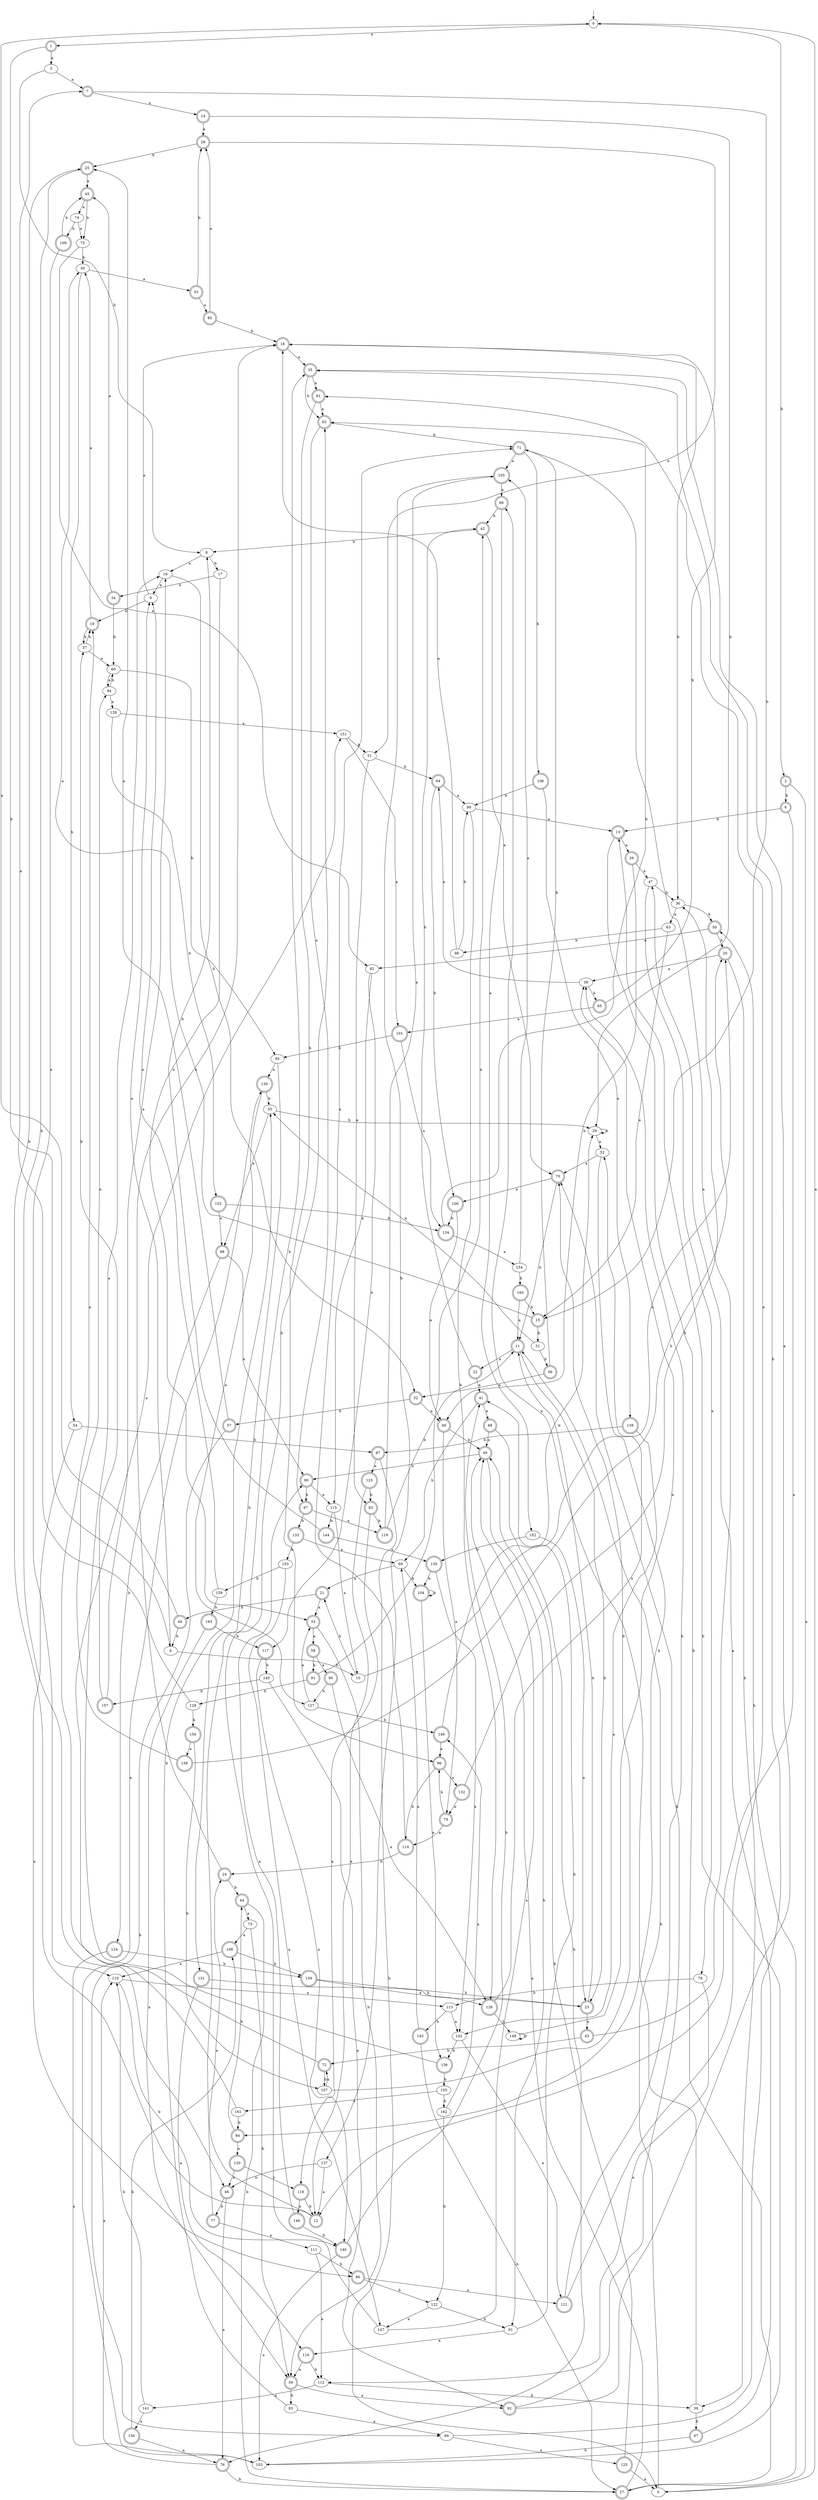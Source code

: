 digraph RandomDFA {
  __start0 [label="", shape=none];
  __start0 -> 0 [label=""];
  0 [shape=circle]
  0 -> 1 [label="a"]
  0 -> 2 [label="b"]
  1 [shape=doublecircle]
  1 -> 3 [label="a"]
  1 -> 4 [label="b"]
  2 [shape=doublecircle]
  2 -> 5 [label="a"]
  2 -> 6 [label="b"]
  3
  3 -> 7 [label="a"]
  3 -> 8 [label="b"]
  4
  4 -> 9 [label="a"]
  4 -> 10 [label="b"]
  5
  5 -> 0 [label="a"]
  5 -> 11 [label="b"]
  6 [shape=doublecircle]
  6 -> 12 [label="a"]
  6 -> 13 [label="b"]
  7 [shape=doublecircle]
  7 -> 14 [label="a"]
  7 -> 15 [label="b"]
  8
  8 -> 16 [label="a"]
  8 -> 17 [label="b"]
  9
  9 -> 18 [label="a"]
  9 -> 19 [label="b"]
  10
  10 -> 20 [label="a"]
  10 -> 21 [label="b"]
  11 [shape=doublecircle]
  11 -> 22 [label="a"]
  11 -> 23 [label="b"]
  12 [shape=doublecircle]
  12 -> 24 [label="a"]
  12 -> 25 [label="b"]
  13 [shape=doublecircle]
  13 -> 26 [label="a"]
  13 -> 27 [label="b"]
  14 [shape=doublecircle]
  14 -> 28 [label="a"]
  14 -> 29 [label="b"]
  15 [shape=doublecircle]
  15 -> 30 [label="a"]
  15 -> 31 [label="b"]
  16
  16 -> 9 [label="a"]
  16 -> 32 [label="b"]
  17
  17 -> 33 [label="a"]
  17 -> 34 [label="b"]
  18 [shape=doublecircle]
  18 -> 35 [label="a"]
  18 -> 36 [label="b"]
  19 [shape=doublecircle]
  19 -> 30 [label="a"]
  19 -> 37 [label="b"]
  20 [shape=doublecircle]
  20 -> 38 [label="a"]
  20 -> 39 [label="b"]
  21 [shape=doublecircle]
  21 -> 33 [label="a"]
  21 -> 40 [label="b"]
  22 [shape=doublecircle]
  22 -> 41 [label="a"]
  22 -> 42 [label="b"]
  23 [shape=doublecircle]
  23 -> 43 [label="a"]
  23 -> 11 [label="b"]
  24 [shape=doublecircle]
  24 -> 18 [label="a"]
  24 -> 44 [label="b"]
  25 [shape=doublecircle]
  25 -> 45 [label="a"]
  25 -> 46 [label="b"]
  26 [shape=doublecircle]
  26 -> 47 [label="a"]
  26 -> 48 [label="b"]
  27 [shape=doublecircle]
  27 -> 49 [label="a"]
  27 -> 50 [label="b"]
  28 [shape=doublecircle]
  28 -> 51 [label="a"]
  28 -> 25 [label="b"]
  29
  29 -> 52 [label="a"]
  29 -> 29 [label="b"]
  30
  30 -> 53 [label="a"]
  30 -> 54 [label="b"]
  31
  31 -> 55 [label="a"]
  31 -> 56 [label="b"]
  32 [shape=doublecircle]
  32 -> 48 [label="a"]
  32 -> 57 [label="b"]
  33 [shape=doublecircle]
  33 -> 58 [label="a"]
  33 -> 59 [label="b"]
  34 [shape=doublecircle]
  34 -> 45 [label="a"]
  34 -> 60 [label="b"]
  35 [shape=doublecircle]
  35 -> 61 [label="a"]
  35 -> 62 [label="b"]
  36
  36 -> 63 [label="a"]
  36 -> 50 [label="b"]
  37
  37 -> 60 [label="a"]
  37 -> 19 [label="b"]
  38
  38 -> 64 [label="a"]
  38 -> 65 [label="b"]
  39
  39 -> 66 [label="a"]
  39 -> 67 [label="b"]
  40 [shape=doublecircle]
  40 -> 0 [label="a"]
  40 -> 4 [label="b"]
  41 [shape=doublecircle]
  41 -> 68 [label="a"]
  41 -> 69 [label="b"]
  42 [shape=doublecircle]
  42 -> 70 [label="a"]
  42 -> 8 [label="b"]
  43 [shape=doublecircle]
  43 -> 71 [label="a"]
  43 -> 72 [label="b"]
  44 [shape=doublecircle]
  44 -> 73 [label="a"]
  44 -> 27 [label="b"]
  45 [shape=doublecircle]
  45 -> 74 [label="a"]
  45 -> 75 [label="b"]
  46 [shape=doublecircle]
  46 -> 76 [label="a"]
  46 -> 77 [label="b"]
  47
  47 -> 78 [label="a"]
  47 -> 36 [label="b"]
  48 [shape=doublecircle]
  48 -> 79 [label="a"]
  48 -> 49 [label="b"]
  49 [shape=doublecircle]
  49 -> 80 [label="a"]
  49 -> 81 [label="b"]
  50 [shape=doublecircle]
  50 -> 82 [label="a"]
  50 -> 20 [label="b"]
  51
  51 -> 83 [label="a"]
  51 -> 64 [label="b"]
  52
  52 -> 70 [label="a"]
  52 -> 84 [label="b"]
  53 [shape=doublecircle]
  53 -> 85 [label="a"]
  53 -> 28 [label="b"]
  54
  54 -> 86 [label="a"]
  54 -> 87 [label="b"]
  55
  55 -> 88 [label="a"]
  55 -> 29 [label="b"]
  56 [shape=doublecircle]
  56 -> 32 [label="a"]
  56 -> 71 [label="b"]
  57 [shape=doublecircle]
  57 -> 25 [label="a"]
  57 -> 89 [label="b"]
  58 [shape=doublecircle]
  58 -> 90 [label="a"]
  58 -> 91 [label="b"]
  59 [shape=doublecircle]
  59 -> 92 [label="a"]
  59 -> 93 [label="b"]
  60
  60 -> 94 [label="a"]
  60 -> 95 [label="b"]
  61 [shape=doublecircle]
  61 -> 62 [label="a"]
  61 -> 96 [label="b"]
  62 [shape=doublecircle]
  62 -> 97 [label="a"]
  62 -> 71 [label="b"]
  63
  63 -> 15 [label="a"]
  63 -> 98 [label="b"]
  64 [shape=doublecircle]
  64 -> 99 [label="a"]
  64 -> 100 [label="b"]
  65 [shape=doublecircle]
  65 -> 101 [label="a"]
  65 -> 18 [label="b"]
  66 [shape=doublecircle]
  66 -> 102 [label="a"]
  66 -> 42 [label="b"]
  67 [shape=doublecircle]
  67 -> 47 [label="a"]
  67 -> 103 [label="b"]
  68 [shape=doublecircle]
  68 -> 49 [label="a"]
  68 -> 76 [label="b"]
  69
  69 -> 21 [label="a"]
  69 -> 104 [label="b"]
  70 [shape=doublecircle]
  70 -> 100 [label="a"]
  70 -> 11 [label="b"]
  71 [shape=doublecircle]
  71 -> 105 [label="a"]
  71 -> 106 [label="b"]
  72 [shape=doublecircle]
  72 -> 19 [label="a"]
  72 -> 107 [label="b"]
  73
  73 -> 108 [label="a"]
  73 -> 59 [label="b"]
  74
  74 -> 75 [label="a"]
  74 -> 109 [label="b"]
  75
  75 -> 82 [label="a"]
  75 -> 30 [label="b"]
  76 [shape=doublecircle]
  76 -> 110 [label="a"]
  76 -> 27 [label="b"]
  77 [shape=doublecircle]
  77 -> 111 [label="a"]
  77 -> 35 [label="b"]
  78
  78 -> 112 [label="a"]
  78 -> 113 [label="b"]
  79 [shape=doublecircle]
  79 -> 114 [label="a"]
  79 -> 96 [label="b"]
  80 [shape=doublecircle]
  80 -> 115 [label="a"]
  80 -> 97 [label="b"]
  81
  81 -> 116 [label="a"]
  81 -> 41 [label="b"]
  82
  82 -> 115 [label="a"]
  82 -> 117 [label="b"]
  83 [shape=doublecircle]
  83 -> 118 [label="a"]
  83 -> 119 [label="b"]
  84 [shape=doublecircle]
  84 -> 120 [label="a"]
  84 -> 44 [label="b"]
  85 [shape=doublecircle]
  85 -> 28 [label="a"]
  85 -> 18 [label="b"]
  86 [shape=doublecircle]
  86 -> 121 [label="a"]
  86 -> 122 [label="b"]
  87 [shape=doublecircle]
  87 -> 123 [label="a"]
  87 -> 5 [label="b"]
  88 [shape=doublecircle]
  88 -> 80 [label="a"]
  88 -> 124 [label="b"]
  89
  89 -> 125 [label="a"]
  89 -> 35 [label="b"]
  90 [shape=doublecircle]
  90 -> 126 [label="a"]
  90 -> 127 [label="b"]
  91 [shape=doublecircle]
  91 -> 42 [label="a"]
  91 -> 128 [label="b"]
  92 [shape=doublecircle]
  92 -> 35 [label="a"]
  92 -> 70 [label="b"]
  93
  93 -> 89 [label="a"]
  93 -> 55 [label="b"]
  94
  94 -> 129 [label="a"]
  94 -> 60 [label="b"]
  95
  95 -> 130 [label="a"]
  95 -> 131 [label="b"]
  96 [shape=doublecircle]
  96 -> 132 [label="a"]
  96 -> 114 [label="b"]
  97 [shape=doublecircle]
  97 -> 119 [label="a"]
  97 -> 133 [label="b"]
  98
  98 -> 18 [label="a"]
  98 -> 99 [label="b"]
  99
  99 -> 13 [label="a"]
  99 -> 126 [label="b"]
  100 [shape=doublecircle]
  100 -> 48 [label="a"]
  100 -> 134 [label="b"]
  101 [shape=doublecircle]
  101 -> 134 [label="a"]
  101 -> 95 [label="b"]
  102
  102 -> 23 [label="a"]
  102 -> 135 [label="b"]
  103
  103 -> 130 [label="a"]
  103 -> 13 [label="b"]
  104 [shape=doublecircle]
  104 -> 136 [label="a"]
  104 -> 104 [label="b"]
  105 [shape=doublecircle]
  105 -> 66 [label="a"]
  105 -> 137 [label="b"]
  106 [shape=doublecircle]
  106 -> 138 [label="a"]
  106 -> 99 [label="b"]
  107
  107 -> 72 [label="a"]
  107 -> 70 [label="b"]
  108 [shape=doublecircle]
  108 -> 110 [label="a"]
  108 -> 139 [label="b"]
  109 [shape=doublecircle]
  109 -> 110 [label="a"]
  109 -> 45 [label="b"]
  110
  110 -> 113 [label="a"]
  110 -> 140 [label="b"]
  111
  111 -> 112 [label="a"]
  111 -> 86 [label="b"]
  112
  112 -> 141 [label="a"]
  112 -> 39 [label="b"]
  113
  113 -> 142 [label="a"]
  113 -> 143 [label="b"]
  114 [shape=doublecircle]
  114 -> 71 [label="a"]
  114 -> 24 [label="b"]
  115
  115 -> 10 [label="a"]
  115 -> 144 [label="b"]
  116 [shape=doublecircle]
  116 -> 59 [label="a"]
  116 -> 112 [label="b"]
  117 [shape=doublecircle]
  117 -> 140 [label="a"]
  117 -> 145 [label="b"]
  118 [shape=doublecircle]
  118 -> 146 [label="a"]
  118 -> 12 [label="b"]
  119 [shape=doublecircle]
  119 -> 105 [label="a"]
  119 -> 11 [label="b"]
  120 [shape=doublecircle]
  120 -> 46 [label="a"]
  120 -> 118 [label="b"]
  121 [shape=doublecircle]
  121 -> 61 [label="a"]
  121 -> 38 [label="b"]
  122
  122 -> 147 [label="a"]
  122 -> 81 [label="b"]
  123 [shape=doublecircle]
  123 -> 12 [label="a"]
  123 -> 83 [label="b"]
  124 [shape=doublecircle]
  124 -> 103 [label="a"]
  124 -> 139 [label="b"]
  125 [shape=doublecircle]
  125 -> 5 [label="a"]
  125 -> 49 [label="b"]
  126 [shape=doublecircle]
  126 -> 52 [label="a"]
  126 -> 148 [label="b"]
  127
  127 -> 33 [label="a"]
  127 -> 149 [label="b"]
  128
  128 -> 7 [label="a"]
  128 -> 150 [label="b"]
  129
  129 -> 151 [label="a"]
  129 -> 152 [label="b"]
  130 [shape=doublecircle]
  130 -> 127 [label="a"]
  130 -> 55 [label="b"]
  131 [shape=doublecircle]
  131 -> 116 [label="a"]
  131 -> 23 [label="b"]
  132 [shape=doublecircle]
  132 -> 79 [label="a"]
  132 -> 36 [label="b"]
  133 [shape=doublecircle]
  133 -> 69 [label="a"]
  133 -> 153 [label="b"]
  134 [shape=doublecircle]
  134 -> 154 [label="a"]
  134 -> 62 [label="b"]
  135 [shape=doublecircle]
  135 -> 142 [label="a"]
  135 -> 104 [label="b"]
  136 [shape=doublecircle]
  136 -> 16 [label="a"]
  136 -> 155 [label="b"]
  137
  137 -> 12 [label="a"]
  137 -> 46 [label="b"]
  138 [shape=doublecircle]
  138 -> 142 [label="a"]
  138 -> 87 [label="b"]
  139 [shape=doublecircle]
  139 -> 126 [label="a"]
  139 -> 23 [label="b"]
  140 [shape=doublecircle]
  140 -> 103 [label="a"]
  140 -> 41 [label="b"]
  141
  141 -> 156 [label="a"]
  141 -> 110 [label="b"]
  142
  142 -> 121 [label="a"]
  142 -> 136 [label="b"]
  143 [shape=doublecircle]
  143 -> 69 [label="a"]
  143 -> 27 [label="b"]
  144 [shape=doublecircle]
  144 -> 135 [label="a"]
  144 -> 8 [label="b"]
  145
  145 -> 92 [label="a"]
  145 -> 157 [label="b"]
  146 [shape=doublecircle]
  146 -> 80 [label="a"]
  146 -> 140 [label="b"]
  147
  147 -> 49 [label="a"]
  147 -> 62 [label="b"]
  148
  148 -> 38 [label="a"]
  148 -> 148 [label="b"]
  149 [shape=doublecircle]
  149 -> 96 [label="a"]
  149 -> 29 [label="b"]
  150 [shape=doublecircle]
  150 -> 158 [label="a"]
  150 -> 107 [label="b"]
  151
  151 -> 101 [label="a"]
  151 -> 51 [label="b"]
  152 [shape=doublecircle]
  152 -> 88 [label="a"]
  152 -> 134 [label="b"]
  153
  153 -> 147 [label="a"]
  153 -> 159 [label="b"]
  154
  154 -> 105 [label="a"]
  154 -> 160 [label="b"]
  155
  155 -> 161 [label="a"]
  155 -> 162 [label="b"]
  156 [shape=doublecircle]
  156 -> 76 [label="a"]
  156 -> 108 [label="b"]
  157 [shape=doublecircle]
  157 -> 16 [label="a"]
  157 -> 37 [label="b"]
  158 [shape=doublecircle]
  158 -> 94 [label="a"]
  158 -> 20 [label="b"]
  159
  159 -> 9 [label="a"]
  159 -> 163 [label="b"]
  160 [shape=doublecircle]
  160 -> 11 [label="a"]
  160 -> 15 [label="b"]
  161
  161 -> 151 [label="a"]
  161 -> 84 [label="b"]
  162
  162 -> 149 [label="a"]
  162 -> 122 [label="b"]
  163 [shape=doublecircle]
  163 -> 59 [label="a"]
  163 -> 117 [label="b"]
}

